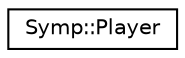 digraph "Graphical Class Hierarchy"
{
  edge [fontname="Helvetica",fontsize="10",labelfontname="Helvetica",labelfontsize="10"];
  node [fontname="Helvetica",fontsize="10",shape=record];
  rankdir="LR";
  Node1 [label="Symp::Player",height=0.2,width=0.4,color="black", fillcolor="white", style="filled",URL="$class_symp_1_1_player.html"];
}
